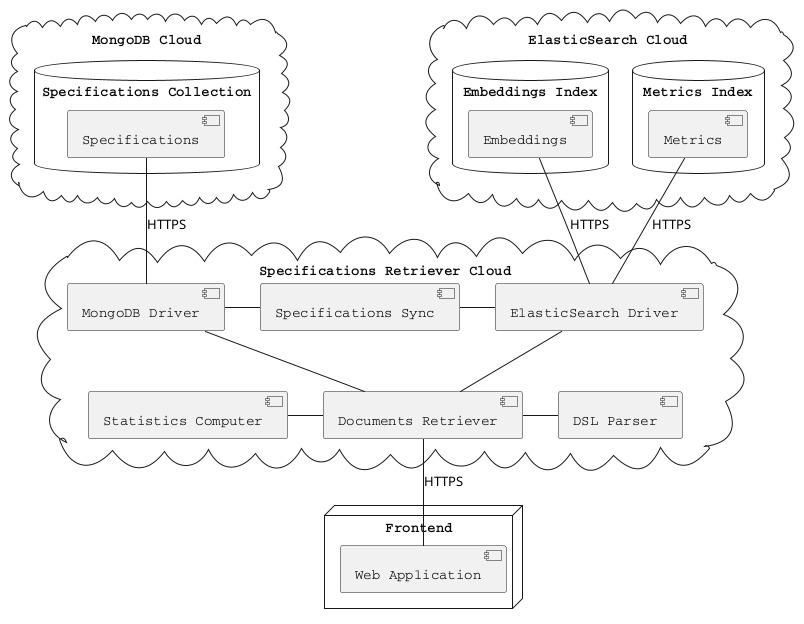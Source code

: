 @startuml
node "Frontend" {
    [Web Application] as WA
}

cloud "MongoDB Cloud" {
    database "Specifications Collection" {
        [Specifications] as SP
    }
}

cloud "ElasticSearch Cloud" {
    database "Embeddings Index" {
        [Embeddings] as EM
    }

    database "Metrics Index" {
        [Metrics] as ME
    }
}

cloud "Specifications Retriever Cloud" {
    [Statistics Computer] as SC
    [Documents Retriever] as DR
    [ElasticSearch Driver] as ESD
    [MongoDB Driver] as MDD
    [Specifications Sync] as SS
    [DSL Parser] as DP

    MDD - SS
    DR - DP
    SC - DR
    SS - ESD
    MDD -- DR
    ESD -- DR
}

DR -- WA : "HTTPS"
SP -- MDD : "HTTPS"
EM -- ESD : "HTTPS"
ME -- ESD : "HTTPS"


skinparam monochrome true
skinparam shadowing false
skinparam defaultFontName Courier
@enduml